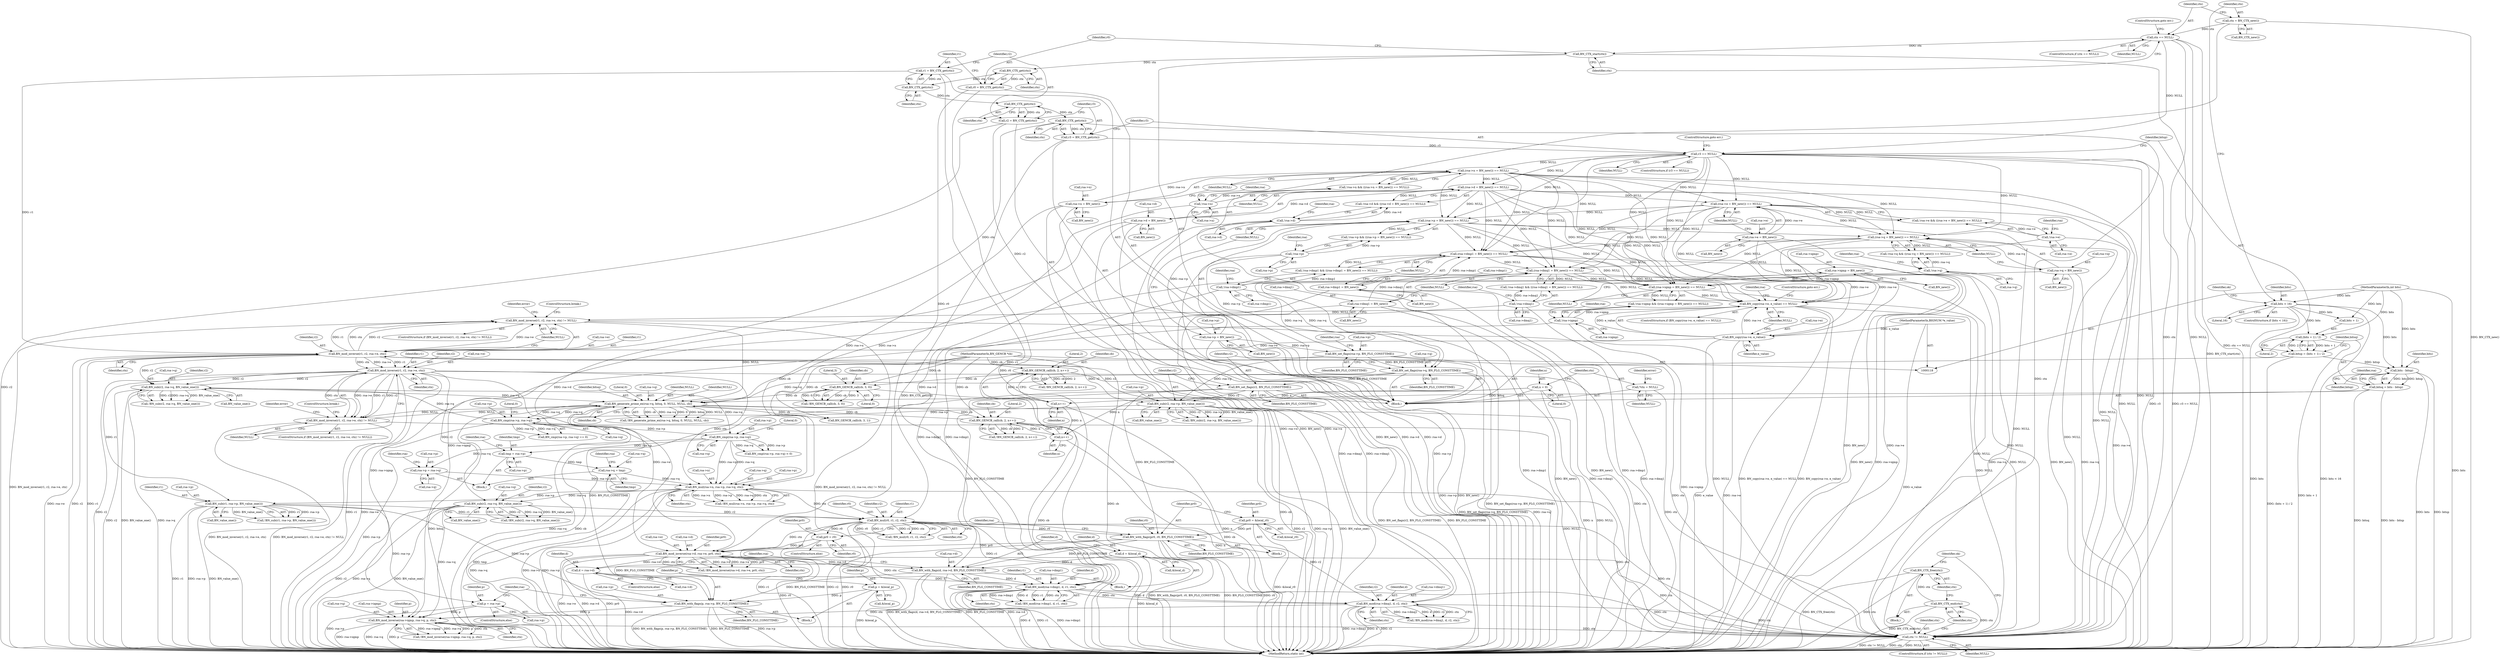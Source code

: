 digraph "0_openssl_349a41da1ad88ad87825414752a8ff5fdd6a6c3f@API" {
"1000695" [label="(Call,BN_CTX_free(ctx))"];
"1000693" [label="(Call,BN_CTX_end(ctx))"];
"1000689" [label="(Call,ctx != NULL)"];
"1000449" [label="(Call,BN_mod_inverse(r1, r2, rsa->e, ctx))"];
"1000369" [label="(Call,BN_mod_inverse(r1, r2, rsa->e, ctx))"];
"1000192" [label="(Call,r1 = BN_CTX_get(ctx))"];
"1000194" [label="(Call,BN_CTX_get(ctx))"];
"1000190" [label="(Call,BN_CTX_get(ctx))"];
"1000186" [label="(Call,BN_CTX_start(ctx))"];
"1000182" [label="(Call,ctx == NULL)"];
"1000178" [label="(Call,ctx = BN_CTX_new())"];
"1000359" [label="(Call,BN_sub(r2, rsa->p, BN_value_one()))"];
"1000352" [label="(Call,BN_set_flags(r2, BN_FLG_CONSTTIME))"];
"1000196" [label="(Call,r2 = BN_CTX_get(ctx))"];
"1000198" [label="(Call,BN_CTX_get(ctx))"];
"1000347" [label="(Call,BN_set_flags(rsa->q, BN_FLG_CONSTTIME))"];
"1000284" [label="(Call,rsa->q = BN_new())"];
"1000279" [label="(Call,!rsa->q)"];
"1000342" [label="(Call,BN_set_flags(rsa->p, BN_FLG_CONSTTIME))"];
"1000265" [label="(Call,!rsa->p)"];
"1000270" [label="(Call,rsa->p = BN_new())"];
"1000335" [label="(Call,BN_copy(rsa->e, e_value))"];
"1000251" [label="(Call,!rsa->e)"];
"1000256" [label="(Call,rsa->e = BN_new())"];
"1000121" [label="(MethodParameterIn,BIGNUM *e_value)"];
"1000202" [label="(Call,BN_CTX_get(ctx))"];
"1000439" [label="(Call,BN_sub(r2, rsa->q, BN_value_one()))"];
"1000429" [label="(Call,BN_cmp(rsa->p, rsa->q))"];
"1000418" [label="(Call,BN_generate_prime_ex(rsa->q, bitsq, 0, NULL, NULL, cb))"];
"1000216" [label="(Call,bitsq = bits - bitsp)"];
"1000218" [label="(Call,bits - bitsp)"];
"1000120" [label="(MethodParameterIn,int bits)"];
"1000167" [label="(Call,bits < 16)"];
"1000209" [label="(Call,bitsp = (bits + 1) / 2)"];
"1000211" [label="(Call,(bits + 1) / 2)"];
"1000368" [label="(Call,BN_mod_inverse(r1, r2, rsa->e, ctx) != NULL)"];
"1000334" [label="(Call,BN_copy(rsa->e, e_value) == NULL)"];
"1000325" [label="(Call,(rsa->iqmp = BN_new()) == NULL)"];
"1000326" [label="(Call,rsa->iqmp = BN_new())"];
"1000297" [label="(Call,(rsa->dmp1 = BN_new()) == NULL)"];
"1000298" [label="(Call,rsa->dmp1 = BN_new())"];
"1000283" [label="(Call,(rsa->q = BN_new()) == NULL)"];
"1000205" [label="(Call,r3 == NULL)"];
"1000200" [label="(Call,r3 = BN_CTX_get(ctx))"];
"1000255" [label="(Call,(rsa->e = BN_new()) == NULL)"];
"1000227" [label="(Call,(rsa->n = BN_new()) == NULL)"];
"1000228" [label="(Call,rsa->n = BN_new())"];
"1000241" [label="(Call,(rsa->d = BN_new()) == NULL)"];
"1000242" [label="(Call,rsa->d = BN_new())"];
"1000269" [label="(Call,(rsa->p = BN_new()) == NULL)"];
"1000311" [label="(Call,(rsa->dmq1 = BN_new()) == NULL)"];
"1000312" [label="(Call,rsa->dmq1 = BN_new())"];
"1000448" [label="(Call,BN_mod_inverse(r1, r2, rsa->e, ctx) != NULL)"];
"1000407" [label="(Call,BN_GENCB_call(cb, 3, 0))"];
"1000399" [label="(Call,BN_GENCB_call(cb, 2, n++))"];
"1000122" [label="(MethodParameterIn,BN_GENCB *cb)"];
"1000402" [label="(Call,n++)"];
"1000155" [label="(Call,n = 0)"];
"1000479" [label="(Call,BN_GENCB_call(cb, 2, n++))"];
"1000482" [label="(Call,n++)"];
"1000582" [label="(Call,BN_mod_inverse(rsa->d, rsa->e, pr0, ctx))"];
"1000237" [label="(Call,!rsa->d)"];
"1000577" [label="(Call,pr0 = r0)"];
"1000554" [label="(Call,BN_mul(r0, r1, r2, ctx))"];
"1000188" [label="(Call,r0 = BN_CTX_get(ctx))"];
"1000536" [label="(Call,BN_sub(r1, rsa->p, BN_value_one()))"];
"1000522" [label="(Call,BN_mul(rsa->n, rsa->p, rsa->q, ctx))"];
"1000223" [label="(Call,!rsa->n)"];
"1000508" [label="(Call,rsa->p = rsa->q)"];
"1000494" [label="(Call,BN_cmp(rsa->p, rsa->q))"];
"1000515" [label="(Call,rsa->q = tmp)"];
"1000503" [label="(Call,tmp = rsa->p)"];
"1000545" [label="(Call,BN_sub(r2, rsa->q, BN_value_one()))"];
"1000572" [label="(Call,BN_with_flags(pr0, r0, BN_FLG_CONSTTIME))"];
"1000568" [label="(Call,pr0 = &local_r0)"];
"1000159" [label="(Call,*ctx = NULL)"];
"1000618" [label="(Call,BN_mod(rsa->dmp1, d, r1, ctx))"];
"1000293" [label="(Call,!rsa->dmp1)"];
"1000604" [label="(Call,BN_with_flags(d, rsa->d, BN_FLG_CONSTTIME))"];
"1000600" [label="(Call,d = &local_d)"];
"1000611" [label="(Call,d = rsa->d)"];
"1000662" [label="(Call,BN_mod_inverse(rsa->iqmp, rsa->q, p, ctx))"];
"1000321" [label="(Call,!rsa->iqmp)"];
"1000655" [label="(Call,p = rsa->p)"];
"1000648" [label="(Call,BN_with_flags(p, rsa->p, BN_FLG_CONSTTIME))"];
"1000644" [label="(Call,p = &local_p)"];
"1000628" [label="(Call,BN_mod(rsa->dmq1, d, r2, ctx))"];
"1000307" [label="(Call,!rsa->dmq1)"];
"1000547" [label="(Call,rsa->q)"];
"1000519" [label="(Identifier,tmp)"];
"1000666" [label="(Call,rsa->q)"];
"1000479" [label="(Call,BN_GENCB_call(cb, 2, n++))"];
"1000195" [label="(Identifier,ctx)"];
"1000498" [label="(Call,rsa->q)"];
"1000600" [label="(Call,d = &local_d)"];
"1000204" [label="(ControlStructure,if (r3 == NULL))"];
"1000622" [label="(Identifier,d)"];
"1000340" [label="(Identifier,NULL)"];
"1000583" [label="(Call,rsa->d)"];
"1000225" [label="(Identifier,rsa)"];
"1000633" [label="(Identifier,r2)"];
"1000438" [label="(Call,!BN_sub(r2, rsa->q, BN_value_one()))"];
"1000430" [label="(Call,rsa->p)"];
"1000172" [label="(Identifier,ok)"];
"1000450" [label="(Identifier,r1)"];
"1000649" [label="(Identifier,p)"];
"1000178" [label="(Call,ctx = BN_CTX_new())"];
"1000604" [label="(Call,BN_with_flags(d, rsa->d, BN_FLG_CONSTTIME))"];
"1000270" [label="(Call,rsa->p = BN_new())"];
"1000180" [label="(Call,BN_CTX_new())"];
"1000251" [label="(Call,!rsa->e)"];
"1000653" [label="(Identifier,BN_FLG_CONSTTIME)"];
"1000196" [label="(Call,r2 = BN_CTX_get(ctx))"];
"1000314" [label="(Identifier,rsa)"];
"1000351" [label="(Identifier,BN_FLG_CONSTTIME)"];
"1000194" [label="(Call,BN_CTX_get(ctx))"];
"1000271" [label="(Call,rsa->p)"];
"1000334" [label="(Call,BN_copy(rsa->e, e_value) == NULL)"];
"1000198" [label="(Call,BN_CTX_get(ctx))"];
"1000122" [label="(MethodParameterIn,BN_GENCB *cb)"];
"1000219" [label="(Identifier,bits)"];
"1000215" [label="(Literal,2)"];
"1000423" [label="(Literal,0)"];
"1000407" [label="(Call,BN_GENCB_call(cb, 3, 0))"];
"1000260" [label="(Call,BN_new())"];
"1000378" [label="(ControlStructure,break;)"];
"1000694" [label="(Identifier,ctx)"];
"1000482" [label="(Call,n++)"];
"1000242" [label="(Call,rsa->d = BN_new())"];
"1000524" [label="(Identifier,rsa)"];
"1000419" [label="(Call,rsa->q)"];
"1000417" [label="(Call,!BN_generate_prime_ex(rsa->q, bitsq, 0, NULL, NULL, cb))"];
"1000558" [label="(Identifier,ctx)"];
"1000280" [label="(Call,rsa->q)"];
"1000436" [label="(Literal,0)"];
"1000546" [label="(Identifier,r2)"];
"1000689" [label="(Call,ctx != NULL)"];
"1000212" [label="(Call,bits + 1)"];
"1000458" [label="(ControlStructure,break;)"];
"1000188" [label="(Call,r0 = BN_CTX_get(ctx))"];
"1000181" [label="(ControlStructure,if (ctx == NULL))"];
"1000403" [label="(Identifier,n)"];
"1000579" [label="(Identifier,r0)"];
"1000504" [label="(Identifier,tmp)"];
"1000618" [label="(Call,BN_mod(rsa->dmp1, d, r1, ctx))"];
"1000311" [label="(Call,(rsa->dmq1 = BN_new()) == NULL)"];
"1000321" [label="(Call,!rsa->iqmp)"];
"1000654" [label="(ControlStructure,else)"];
"1000256" [label="(Call,rsa->e = BN_new())"];
"1000275" [label="(Identifier,NULL)"];
"1000285" [label="(Call,rsa->q)"];
"1000406" [label="(Call,!BN_GENCB_call(cb, 3, 0))"];
"1000224" [label="(Call,rsa->n)"];
"1000182" [label="(Call,ctx == NULL)"];
"1000320" [label="(Call,!rsa->iqmp && ((rsa->iqmp = BN_new()) == NULL))"];
"1000368" [label="(Call,BN_mod_inverse(r1, r2, rsa->e, ctx) != NULL)"];
"1000692" [label="(Block,)"];
"1000361" [label="(Call,rsa->p)"];
"1000246" [label="(Call,BN_new())"];
"1000243" [label="(Call,rsa->d)"];
"1000367" [label="(ControlStructure,if (BN_mod_inverse(r1, r2, rsa->e, ctx) != NULL))"];
"1000316" [label="(Call,BN_new())"];
"1000447" [label="(ControlStructure,if (BN_mod_inverse(r1, r2, rsa->e, ctx) != NULL))"];
"1000627" [label="(Call,!BN_mod(rsa->dmq1, d, r2, ctx))"];
"1000634" [label="(Identifier,ctx)"];
"1000624" [label="(Identifier,ctx)"];
"1000331" [label="(Identifier,NULL)"];
"1000207" [label="(Identifier,NULL)"];
"1000222" [label="(Call,!rsa->n && ((rsa->n = BN_new()) == NULL))"];
"1000279" [label="(Call,!rsa->q)"];
"1000247" [label="(Identifier,NULL)"];
"1000289" [label="(Identifier,NULL)"];
"1000646" [label="(Call,&local_p)"];
"1000121" [label="(MethodParameterIn,BIGNUM *e_value)"];
"1000193" [label="(Identifier,r1)"];
"1000449" [label="(Call,BN_mod_inverse(r1, r2, rsa->e, ctx))"];
"1000342" [label="(Call,BN_set_flags(rsa->p, BN_FLG_CONSTTIME))"];
"1000509" [label="(Call,rsa->p)"];
"1000502" [label="(Block,)"];
"1000584" [label="(Identifier,rsa)"];
"1000568" [label="(Call,pr0 = &local_r0)"];
"1000544" [label="(Call,!BN_sub(r2, rsa->q, BN_value_one()))"];
"1000313" [label="(Call,rsa->dmq1)"];
"1000216" [label="(Call,bitsq = bits - bitsp)"];
"1000360" [label="(Identifier,r2)"];
"1000574" [label="(Identifier,r0)"];
"1000439" [label="(Call,BN_sub(r2, rsa->q, BN_value_one()))"];
"1000508" [label="(Call,rsa->p = rsa->q)"];
"1000664" [label="(Identifier,rsa)"];
"1000522" [label="(Call,BN_mul(rsa->n, rsa->p, rsa->q, ctx))"];
"1000545" [label="(Call,BN_sub(r2, rsa->q, BN_value_one()))"];
"1000690" [label="(Identifier,ctx)"];
"1000372" [label="(Call,rsa->e)"];
"1000516" [label="(Call,rsa->q)"];
"1000326" [label="(Call,rsa->iqmp = BN_new())"];
"1000433" [label="(Call,rsa->q)"];
"1000510" [label="(Identifier,rsa)"];
"1000623" [label="(Identifier,r1)"];
"1000536" [label="(Call,BN_sub(r1, rsa->p, BN_value_one()))"];
"1000359" [label="(Call,BN_sub(r2, rsa->p, BN_value_one()))"];
"1000168" [label="(Identifier,bits)"];
"1000401" [label="(Literal,2)"];
"1000429" [label="(Call,BN_cmp(rsa->p, rsa->q))"];
"1000512" [label="(Call,rsa->q)"];
"1000567" [label="(Block,)"];
"1000375" [label="(Identifier,ctx)"];
"1000529" [label="(Call,rsa->q)"];
"1000532" [label="(Identifier,ctx)"];
"1000220" [label="(Identifier,bitsp)"];
"1000161" [label="(Identifier,NULL)"];
"1000503" [label="(Call,tmp = rsa->p)"];
"1000644" [label="(Call,p = &local_p)"];
"1000286" [label="(Identifier,rsa)"];
"1000455" [label="(Identifier,ctx)"];
"1000156" [label="(Identifier,n)"];
"1000619" [label="(Call,rsa->dmp1)"];
"1000655" [label="(Call,p = rsa->p)"];
"1000269" [label="(Call,(rsa->p = BN_new()) == NULL)"];
"1000227" [label="(Call,(rsa->n = BN_new()) == NULL)"];
"1000606" [label="(Call,rsa->d)"];
"1000526" [label="(Call,rsa->p)"];
"1000578" [label="(Identifier,pr0)"];
"1000312" [label="(Call,rsa->dmq1 = BN_new())"];
"1000538" [label="(Call,rsa->p)"];
"1000370" [label="(Identifier,r1)"];
"1000581" [label="(Call,!BN_mod_inverse(rsa->d, rsa->e, pr0, ctx))"];
"1000456" [label="(Identifier,NULL)"];
"1000620" [label="(Identifier,rsa)"];
"1000155" [label="(Call,n = 0)"];
"1000408" [label="(Identifier,cb)"];
"1000441" [label="(Call,rsa->q)"];
"1000250" [label="(Call,!rsa->e && ((rsa->e = BN_new()) == NULL))"];
"1000203" [label="(Identifier,ctx)"];
"1000688" [label="(ControlStructure,if (ctx != NULL))"];
"1000480" [label="(Identifier,cb)"];
"1000297" [label="(Call,(rsa->dmp1 = BN_new()) == NULL)"];
"1000576" [label="(ControlStructure,else)"];
"1000328" [label="(Identifier,rsa)"];
"1000613" [label="(Call,rsa->d)"];
"1000191" [label="(Identifier,ctx)"];
"1000327" [label="(Call,rsa->iqmp)"];
"1000612" [label="(Identifier,d)"];
"1000695" [label="(Call,BN_CTX_free(ctx))"];
"1000192" [label="(Call,r1 = BN_CTX_get(ctx))"];
"1000440" [label="(Identifier,r2)"];
"1000278" [label="(Call,!rsa->q && ((rsa->q = BN_new()) == NULL))"];
"1000333" [label="(ControlStructure,if (BN_copy(rsa->e, e_value) == NULL))"];
"1000632" [label="(Identifier,d)"];
"1000481" [label="(Literal,2)"];
"1000650" [label="(Call,rsa->p)"];
"1000555" [label="(Identifier,r0)"];
"1000206" [label="(Identifier,r3)"];
"1000451" [label="(Identifier,r2)"];
"1000228" [label="(Call,rsa->n = BN_new())"];
"1000236" [label="(Call,!rsa->d && ((rsa->d = BN_new()) == NULL))"];
"1000478" [label="(Call,!BN_GENCB_call(cb, 2, n++))"];
"1000611" [label="(Call,d = rsa->d)"];
"1000230" [label="(Identifier,rsa)"];
"1000187" [label="(Identifier,ctx)"];
"1000343" [label="(Call,rsa->p)"];
"1000661" [label="(Call,!BN_mod_inverse(rsa->iqmp, rsa->q, p, ctx))"];
"1000698" [label="(Identifier,ok)"];
"1000418" [label="(Call,BN_generate_prime_ex(rsa->q, bitsq, 0, NULL, NULL, cb))"];
"1000233" [label="(Identifier,NULL)"];
"1000557" [label="(Identifier,r2)"];
"1000569" [label="(Identifier,pr0)"];
"1000617" [label="(Call,!BN_mod(rsa->dmp1, d, r1, ctx))"];
"1000294" [label="(Call,rsa->dmp1)"];
"1000292" [label="(Call,!rsa->dmp1 && ((rsa->dmp1 = BN_new()) == NULL))"];
"1000232" [label="(Call,BN_new())"];
"1000699" [label="(MethodReturn,static int)"];
"1000335" [label="(Call,BN_copy(rsa->e, e_value))"];
"1000358" [label="(Call,!BN_sub(r2, rsa->p, BN_value_one()))"];
"1000274" [label="(Call,BN_new())"];
"1000218" [label="(Call,bits - bitsp)"];
"1000582" [label="(Call,BN_mod_inverse(rsa->d, rsa->e, pr0, ctx))"];
"1000380" [label="(Identifier,error)"];
"1000494" [label="(Call,BN_cmp(rsa->p, rsa->q))"];
"1000164" [label="(Identifier,error)"];
"1000645" [label="(Identifier,p)"];
"1000266" [label="(Call,rsa->p)"];
"1000629" [label="(Call,rsa->dmq1)"];
"1000554" [label="(Call,BN_mul(r0, r1, r2, ctx))"];
"1000325" [label="(Call,(rsa->iqmp = BN_new()) == NULL)"];
"1000371" [label="(Identifier,r2)"];
"1000483" [label="(Identifier,n)"];
"1000238" [label="(Call,rsa->d)"];
"1000308" [label="(Call,rsa->dmq1)"];
"1000577" [label="(Call,pr0 = r0)"];
"1000376" [label="(Identifier,NULL)"];
"1000200" [label="(Call,r3 = BN_CTX_get(ctx))"];
"1000261" [label="(Identifier,NULL)"];
"1000209" [label="(Call,bitsp = (bits + 1) / 2)"];
"1000353" [label="(Identifier,r2)"];
"1000628" [label="(Call,BN_mod(rsa->dmq1, d, r2, ctx))"];
"1000662" [label="(Call,BN_mod_inverse(rsa->iqmp, rsa->q, p, ctx))"];
"1000197" [label="(Identifier,r2)"];
"1000307" [label="(Call,!rsa->dmq1)"];
"1000369" [label="(Call,BN_mod_inverse(r1, r2, rsa->e, ctx))"];
"1000184" [label="(Identifier,NULL)"];
"1000264" [label="(Call,!rsa->p && ((rsa->p = BN_new()) == NULL))"];
"1000120" [label="(MethodParameterIn,int bits)"];
"1000410" [label="(Literal,0)"];
"1000229" [label="(Call,rsa->n)"];
"1000244" [label="(Identifier,rsa)"];
"1000426" [label="(Identifier,cb)"];
"1000487" [label="(Call,BN_GENCB_call(cb, 3, 1))"];
"1000166" [label="(ControlStructure,if (bits < 16))"];
"1000398" [label="(Call,!BN_GENCB_call(cb, 2, n++))"];
"1000348" [label="(Call,rsa->q)"];
"1000272" [label="(Identifier,rsa)"];
"1000601" [label="(Identifier,d)"];
"1000341" [label="(ControlStructure,goto err;)"];
"1000523" [label="(Call,rsa->n)"];
"1000505" [label="(Call,rsa->p)"];
"1000643" [label="(Block,)"];
"1000339" [label="(Identifier,e_value)"];
"1000186" [label="(Call,BN_CTX_start(ctx))"];
"1000409" [label="(Literal,3)"];
"1000521" [label="(Call,!BN_mul(rsa->n, rsa->p, rsa->q, ctx))"];
"1000570" [label="(Call,&local_r0)"];
"1000190" [label="(Call,BN_CTX_get(ctx))"];
"1000293" [label="(Call,!rsa->dmp1)"];
"1000300" [label="(Identifier,rsa)"];
"1000258" [label="(Identifier,rsa)"];
"1000283" [label="(Call,(rsa->q = BN_new()) == NULL)"];
"1000306" [label="(Call,!rsa->dmq1 && ((rsa->dmq1 = BN_new()) == NULL))"];
"1000444" [label="(Call,BN_value_one())"];
"1000160" [label="(Identifier,ctx)"];
"1000241" [label="(Call,(rsa->d = BN_new()) == NULL)"];
"1000425" [label="(Identifier,NULL)"];
"1000346" [label="(Identifier,BN_FLG_CONSTTIME)"];
"1000223" [label="(Call,!rsa->n)"];
"1000428" [label="(Call,BN_cmp(rsa->p, rsa->q) == 0)"];
"1000208" [label="(ControlStructure,goto err;)"];
"1000322" [label="(Call,rsa->iqmp)"];
"1000349" [label="(Identifier,rsa)"];
"1000590" [label="(Identifier,ctx)"];
"1000185" [label="(ControlStructure,goto err;)"];
"1000330" [label="(Call,BN_new())"];
"1000354" [label="(Identifier,BN_FLG_CONSTTIME)"];
"1000693" [label="(Call,BN_CTX_end(ctx))"];
"1000211" [label="(Call,(bits + 1) / 2)"];
"1000157" [label="(Literal,0)"];
"1000556" [label="(Identifier,r1)"];
"1000179" [label="(Identifier,ctx)"];
"1000541" [label="(Call,BN_value_one())"];
"1000517" [label="(Identifier,rsa)"];
"1000670" [label="(Identifier,ctx)"];
"1000656" [label="(Identifier,p)"];
"1000288" [label="(Call,BN_new())"];
"1000610" [label="(ControlStructure,else)"];
"1000495" [label="(Call,rsa->p)"];
"1000183" [label="(Identifier,ctx)"];
"1000317" [label="(Identifier,NULL)"];
"1000255" [label="(Call,(rsa->e = BN_new()) == NULL)"];
"1000352" [label="(Call,BN_set_flags(r2, BN_FLG_CONSTTIME))"];
"1000589" [label="(Identifier,pr0)"];
"1000535" [label="(Call,!BN_sub(r1, rsa->p, BN_value_one()))"];
"1000663" [label="(Call,rsa->iqmp)"];
"1000336" [label="(Call,rsa->e)"];
"1000201" [label="(Identifier,r3)"];
"1000402" [label="(Call,n++)"];
"1000399" [label="(Call,BN_GENCB_call(cb, 2, n++))"];
"1000299" [label="(Call,rsa->dmp1)"];
"1000298" [label="(Call,rsa->dmp1 = BN_new())"];
"1000265" [label="(Call,!rsa->p)"];
"1000303" [label="(Identifier,NULL)"];
"1000202" [label="(Call,BN_CTX_get(ctx))"];
"1000424" [label="(Identifier,NULL)"];
"1000169" [label="(Literal,16)"];
"1000553" [label="(Call,!BN_mul(r0, r1, r2, ctx))"];
"1000515" [label="(Call,rsa->q = tmp)"];
"1000550" [label="(Call,BN_value_one())"];
"1000657" [label="(Call,rsa->p)"];
"1000575" [label="(Identifier,BN_FLG_CONSTTIME)"];
"1000199" [label="(Identifier,ctx)"];
"1000205" [label="(Call,r3 == NULL)"];
"1000572" [label="(Call,BN_with_flags(pr0, r0, BN_FLG_CONSTTIME))"];
"1000696" [label="(Identifier,ctx)"];
"1000609" [label="(Identifier,BN_FLG_CONSTTIME)"];
"1000284" [label="(Call,rsa->q = BN_new())"];
"1000605" [label="(Identifier,d)"];
"1000452" [label="(Call,rsa->e)"];
"1000586" [label="(Call,rsa->e)"];
"1000493" [label="(Call,BN_cmp(rsa->p, rsa->q) < 0)"];
"1000648" [label="(Call,BN_with_flags(p, rsa->p, BN_FLG_CONSTTIME))"];
"1000448" [label="(Call,BN_mod_inverse(r1, r2, rsa->e, ctx) != NULL)"];
"1000210" [label="(Identifier,bitsp)"];
"1000501" [label="(Literal,0)"];
"1000237" [label="(Call,!rsa->d)"];
"1000573" [label="(Identifier,pr0)"];
"1000691" [label="(Identifier,NULL)"];
"1000159" [label="(Call,*ctx = NULL)"];
"1000537" [label="(Identifier,r1)"];
"1000599" [label="(Block,)"];
"1000344" [label="(Identifier,rsa)"];
"1000669" [label="(Identifier,p)"];
"1000217" [label="(Identifier,bitsq)"];
"1000460" [label="(Identifier,error)"];
"1000252" [label="(Call,rsa->e)"];
"1000123" [label="(Block,)"];
"1000347" [label="(Call,BN_set_flags(rsa->q, BN_FLG_CONSTTIME))"];
"1000302" [label="(Call,BN_new())"];
"1000602" [label="(Call,&local_d)"];
"1000257" [label="(Call,rsa->e)"];
"1000189" [label="(Identifier,r0)"];
"1000167" [label="(Call,bits < 16)"];
"1000400" [label="(Identifier,cb)"];
"1000364" [label="(Call,BN_value_one())"];
"1000422" [label="(Identifier,bitsq)"];
"1000695" -> "1000692"  [label="AST: "];
"1000695" -> "1000696"  [label="CFG: "];
"1000696" -> "1000695"  [label="AST: "];
"1000698" -> "1000695"  [label="CFG: "];
"1000695" -> "1000699"  [label="DDG: BN_CTX_free(ctx)"];
"1000695" -> "1000699"  [label="DDG: ctx"];
"1000693" -> "1000695"  [label="DDG: ctx"];
"1000693" -> "1000692"  [label="AST: "];
"1000693" -> "1000694"  [label="CFG: "];
"1000694" -> "1000693"  [label="AST: "];
"1000696" -> "1000693"  [label="CFG: "];
"1000693" -> "1000699"  [label="DDG: BN_CTX_end(ctx)"];
"1000689" -> "1000693"  [label="DDG: ctx"];
"1000689" -> "1000688"  [label="AST: "];
"1000689" -> "1000691"  [label="CFG: "];
"1000690" -> "1000689"  [label="AST: "];
"1000691" -> "1000689"  [label="AST: "];
"1000694" -> "1000689"  [label="CFG: "];
"1000698" -> "1000689"  [label="CFG: "];
"1000689" -> "1000699"  [label="DDG: ctx != NULL"];
"1000689" -> "1000699"  [label="DDG: ctx"];
"1000689" -> "1000699"  [label="DDG: NULL"];
"1000449" -> "1000689"  [label="DDG: ctx"];
"1000369" -> "1000689"  [label="DDG: ctx"];
"1000582" -> "1000689"  [label="DDG: ctx"];
"1000159" -> "1000689"  [label="DDG: ctx"];
"1000618" -> "1000689"  [label="DDG: ctx"];
"1000202" -> "1000689"  [label="DDG: ctx"];
"1000182" -> "1000689"  [label="DDG: ctx"];
"1000182" -> "1000689"  [label="DDG: NULL"];
"1000662" -> "1000689"  [label="DDG: ctx"];
"1000554" -> "1000689"  [label="DDG: ctx"];
"1000522" -> "1000689"  [label="DDG: ctx"];
"1000628" -> "1000689"  [label="DDG: ctx"];
"1000297" -> "1000689"  [label="DDG: NULL"];
"1000283" -> "1000689"  [label="DDG: NULL"];
"1000418" -> "1000689"  [label="DDG: NULL"];
"1000334" -> "1000689"  [label="DDG: NULL"];
"1000255" -> "1000689"  [label="DDG: NULL"];
"1000311" -> "1000689"  [label="DDG: NULL"];
"1000368" -> "1000689"  [label="DDG: NULL"];
"1000325" -> "1000689"  [label="DDG: NULL"];
"1000269" -> "1000689"  [label="DDG: NULL"];
"1000227" -> "1000689"  [label="DDG: NULL"];
"1000205" -> "1000689"  [label="DDG: NULL"];
"1000448" -> "1000689"  [label="DDG: NULL"];
"1000241" -> "1000689"  [label="DDG: NULL"];
"1000449" -> "1000448"  [label="AST: "];
"1000449" -> "1000455"  [label="CFG: "];
"1000450" -> "1000449"  [label="AST: "];
"1000451" -> "1000449"  [label="AST: "];
"1000452" -> "1000449"  [label="AST: "];
"1000455" -> "1000449"  [label="AST: "];
"1000456" -> "1000449"  [label="CFG: "];
"1000449" -> "1000699"  [label="DDG: r1"];
"1000449" -> "1000699"  [label="DDG: rsa->e"];
"1000449" -> "1000699"  [label="DDG: r2"];
"1000449" -> "1000439"  [label="DDG: r2"];
"1000449" -> "1000448"  [label="DDG: r1"];
"1000449" -> "1000448"  [label="DDG: r2"];
"1000449" -> "1000448"  [label="DDG: rsa->e"];
"1000449" -> "1000448"  [label="DDG: ctx"];
"1000369" -> "1000449"  [label="DDG: r1"];
"1000369" -> "1000449"  [label="DDG: rsa->e"];
"1000369" -> "1000449"  [label="DDG: ctx"];
"1000439" -> "1000449"  [label="DDG: r2"];
"1000449" -> "1000522"  [label="DDG: ctx"];
"1000449" -> "1000536"  [label="DDG: r1"];
"1000449" -> "1000545"  [label="DDG: r2"];
"1000449" -> "1000582"  [label="DDG: rsa->e"];
"1000369" -> "1000368"  [label="AST: "];
"1000369" -> "1000375"  [label="CFG: "];
"1000370" -> "1000369"  [label="AST: "];
"1000371" -> "1000369"  [label="AST: "];
"1000372" -> "1000369"  [label="AST: "];
"1000375" -> "1000369"  [label="AST: "];
"1000376" -> "1000369"  [label="CFG: "];
"1000369" -> "1000699"  [label="DDG: r1"];
"1000369" -> "1000699"  [label="DDG: rsa->e"];
"1000369" -> "1000699"  [label="DDG: r2"];
"1000369" -> "1000359"  [label="DDG: r2"];
"1000369" -> "1000368"  [label="DDG: r1"];
"1000369" -> "1000368"  [label="DDG: r2"];
"1000369" -> "1000368"  [label="DDG: rsa->e"];
"1000369" -> "1000368"  [label="DDG: ctx"];
"1000192" -> "1000369"  [label="DDG: r1"];
"1000359" -> "1000369"  [label="DDG: r2"];
"1000335" -> "1000369"  [label="DDG: rsa->e"];
"1000202" -> "1000369"  [label="DDG: ctx"];
"1000369" -> "1000439"  [label="DDG: r2"];
"1000192" -> "1000123"  [label="AST: "];
"1000192" -> "1000194"  [label="CFG: "];
"1000193" -> "1000192"  [label="AST: "];
"1000194" -> "1000192"  [label="AST: "];
"1000197" -> "1000192"  [label="CFG: "];
"1000192" -> "1000699"  [label="DDG: r1"];
"1000194" -> "1000192"  [label="DDG: ctx"];
"1000194" -> "1000195"  [label="CFG: "];
"1000195" -> "1000194"  [label="AST: "];
"1000190" -> "1000194"  [label="DDG: ctx"];
"1000194" -> "1000198"  [label="DDG: ctx"];
"1000190" -> "1000188"  [label="AST: "];
"1000190" -> "1000191"  [label="CFG: "];
"1000191" -> "1000190"  [label="AST: "];
"1000188" -> "1000190"  [label="CFG: "];
"1000190" -> "1000188"  [label="DDG: ctx"];
"1000186" -> "1000190"  [label="DDG: ctx"];
"1000186" -> "1000123"  [label="AST: "];
"1000186" -> "1000187"  [label="CFG: "];
"1000187" -> "1000186"  [label="AST: "];
"1000189" -> "1000186"  [label="CFG: "];
"1000186" -> "1000699"  [label="DDG: BN_CTX_start(ctx)"];
"1000182" -> "1000186"  [label="DDG: ctx"];
"1000182" -> "1000181"  [label="AST: "];
"1000182" -> "1000184"  [label="CFG: "];
"1000183" -> "1000182"  [label="AST: "];
"1000184" -> "1000182"  [label="AST: "];
"1000185" -> "1000182"  [label="CFG: "];
"1000187" -> "1000182"  [label="CFG: "];
"1000182" -> "1000699"  [label="DDG: ctx == NULL"];
"1000178" -> "1000182"  [label="DDG: ctx"];
"1000182" -> "1000205"  [label="DDG: NULL"];
"1000178" -> "1000123"  [label="AST: "];
"1000178" -> "1000180"  [label="CFG: "];
"1000179" -> "1000178"  [label="AST: "];
"1000180" -> "1000178"  [label="AST: "];
"1000183" -> "1000178"  [label="CFG: "];
"1000178" -> "1000699"  [label="DDG: BN_CTX_new()"];
"1000359" -> "1000358"  [label="AST: "];
"1000359" -> "1000364"  [label="CFG: "];
"1000360" -> "1000359"  [label="AST: "];
"1000361" -> "1000359"  [label="AST: "];
"1000364" -> "1000359"  [label="AST: "];
"1000358" -> "1000359"  [label="CFG: "];
"1000359" -> "1000699"  [label="DDG: rsa->p"];
"1000359" -> "1000699"  [label="DDG: BN_value_one()"];
"1000359" -> "1000699"  [label="DDG: r2"];
"1000359" -> "1000358"  [label="DDG: r2"];
"1000359" -> "1000358"  [label="DDG: rsa->p"];
"1000359" -> "1000358"  [label="DDG: BN_value_one()"];
"1000352" -> "1000359"  [label="DDG: r2"];
"1000342" -> "1000359"  [label="DDG: rsa->p"];
"1000359" -> "1000429"  [label="DDG: rsa->p"];
"1000352" -> "1000123"  [label="AST: "];
"1000352" -> "1000354"  [label="CFG: "];
"1000353" -> "1000352"  [label="AST: "];
"1000354" -> "1000352"  [label="AST: "];
"1000360" -> "1000352"  [label="CFG: "];
"1000352" -> "1000699"  [label="DDG: BN_set_flags(r2, BN_FLG_CONSTTIME)"];
"1000352" -> "1000699"  [label="DDG: BN_FLG_CONSTTIME"];
"1000196" -> "1000352"  [label="DDG: r2"];
"1000347" -> "1000352"  [label="DDG: BN_FLG_CONSTTIME"];
"1000352" -> "1000572"  [label="DDG: BN_FLG_CONSTTIME"];
"1000352" -> "1000604"  [label="DDG: BN_FLG_CONSTTIME"];
"1000352" -> "1000648"  [label="DDG: BN_FLG_CONSTTIME"];
"1000196" -> "1000123"  [label="AST: "];
"1000196" -> "1000198"  [label="CFG: "];
"1000197" -> "1000196"  [label="AST: "];
"1000198" -> "1000196"  [label="AST: "];
"1000201" -> "1000196"  [label="CFG: "];
"1000196" -> "1000699"  [label="DDG: r2"];
"1000198" -> "1000196"  [label="DDG: ctx"];
"1000198" -> "1000199"  [label="CFG: "];
"1000199" -> "1000198"  [label="AST: "];
"1000198" -> "1000202"  [label="DDG: ctx"];
"1000347" -> "1000123"  [label="AST: "];
"1000347" -> "1000351"  [label="CFG: "];
"1000348" -> "1000347"  [label="AST: "];
"1000351" -> "1000347"  [label="AST: "];
"1000353" -> "1000347"  [label="CFG: "];
"1000347" -> "1000699"  [label="DDG: rsa->q"];
"1000347" -> "1000699"  [label="DDG: BN_set_flags(rsa->q, BN_FLG_CONSTTIME)"];
"1000284" -> "1000347"  [label="DDG: rsa->q"];
"1000279" -> "1000347"  [label="DDG: rsa->q"];
"1000342" -> "1000347"  [label="DDG: BN_FLG_CONSTTIME"];
"1000347" -> "1000418"  [label="DDG: rsa->q"];
"1000284" -> "1000283"  [label="AST: "];
"1000284" -> "1000288"  [label="CFG: "];
"1000285" -> "1000284"  [label="AST: "];
"1000288" -> "1000284"  [label="AST: "];
"1000289" -> "1000284"  [label="CFG: "];
"1000284" -> "1000699"  [label="DDG: rsa->q"];
"1000284" -> "1000699"  [label="DDG: BN_new()"];
"1000284" -> "1000283"  [label="DDG: rsa->q"];
"1000279" -> "1000278"  [label="AST: "];
"1000279" -> "1000280"  [label="CFG: "];
"1000280" -> "1000279"  [label="AST: "];
"1000286" -> "1000279"  [label="CFG: "];
"1000278" -> "1000279"  [label="CFG: "];
"1000279" -> "1000699"  [label="DDG: rsa->q"];
"1000279" -> "1000278"  [label="DDG: rsa->q"];
"1000342" -> "1000123"  [label="AST: "];
"1000342" -> "1000346"  [label="CFG: "];
"1000343" -> "1000342"  [label="AST: "];
"1000346" -> "1000342"  [label="AST: "];
"1000349" -> "1000342"  [label="CFG: "];
"1000342" -> "1000699"  [label="DDG: BN_set_flags(rsa->p, BN_FLG_CONSTTIME)"];
"1000265" -> "1000342"  [label="DDG: rsa->p"];
"1000270" -> "1000342"  [label="DDG: rsa->p"];
"1000265" -> "1000264"  [label="AST: "];
"1000265" -> "1000266"  [label="CFG: "];
"1000266" -> "1000265"  [label="AST: "];
"1000272" -> "1000265"  [label="CFG: "];
"1000264" -> "1000265"  [label="CFG: "];
"1000265" -> "1000699"  [label="DDG: rsa->p"];
"1000265" -> "1000264"  [label="DDG: rsa->p"];
"1000270" -> "1000269"  [label="AST: "];
"1000270" -> "1000274"  [label="CFG: "];
"1000271" -> "1000270"  [label="AST: "];
"1000274" -> "1000270"  [label="AST: "];
"1000275" -> "1000270"  [label="CFG: "];
"1000270" -> "1000699"  [label="DDG: BN_new()"];
"1000270" -> "1000699"  [label="DDG: rsa->p"];
"1000270" -> "1000269"  [label="DDG: rsa->p"];
"1000335" -> "1000334"  [label="AST: "];
"1000335" -> "1000339"  [label="CFG: "];
"1000336" -> "1000335"  [label="AST: "];
"1000339" -> "1000335"  [label="AST: "];
"1000340" -> "1000335"  [label="CFG: "];
"1000335" -> "1000699"  [label="DDG: e_value"];
"1000335" -> "1000699"  [label="DDG: rsa->e"];
"1000335" -> "1000334"  [label="DDG: rsa->e"];
"1000335" -> "1000334"  [label="DDG: e_value"];
"1000251" -> "1000335"  [label="DDG: rsa->e"];
"1000256" -> "1000335"  [label="DDG: rsa->e"];
"1000121" -> "1000335"  [label="DDG: e_value"];
"1000251" -> "1000250"  [label="AST: "];
"1000251" -> "1000252"  [label="CFG: "];
"1000252" -> "1000251"  [label="AST: "];
"1000258" -> "1000251"  [label="CFG: "];
"1000250" -> "1000251"  [label="CFG: "];
"1000251" -> "1000699"  [label="DDG: rsa->e"];
"1000251" -> "1000250"  [label="DDG: rsa->e"];
"1000256" -> "1000255"  [label="AST: "];
"1000256" -> "1000260"  [label="CFG: "];
"1000257" -> "1000256"  [label="AST: "];
"1000260" -> "1000256"  [label="AST: "];
"1000261" -> "1000256"  [label="CFG: "];
"1000256" -> "1000699"  [label="DDG: BN_new()"];
"1000256" -> "1000699"  [label="DDG: rsa->e"];
"1000256" -> "1000255"  [label="DDG: rsa->e"];
"1000121" -> "1000118"  [label="AST: "];
"1000121" -> "1000699"  [label="DDG: e_value"];
"1000202" -> "1000200"  [label="AST: "];
"1000202" -> "1000203"  [label="CFG: "];
"1000203" -> "1000202"  [label="AST: "];
"1000200" -> "1000202"  [label="CFG: "];
"1000202" -> "1000200"  [label="DDG: ctx"];
"1000439" -> "1000438"  [label="AST: "];
"1000439" -> "1000444"  [label="CFG: "];
"1000440" -> "1000439"  [label="AST: "];
"1000441" -> "1000439"  [label="AST: "];
"1000444" -> "1000439"  [label="AST: "];
"1000438" -> "1000439"  [label="CFG: "];
"1000439" -> "1000699"  [label="DDG: r2"];
"1000439" -> "1000699"  [label="DDG: rsa->q"];
"1000439" -> "1000699"  [label="DDG: BN_value_one()"];
"1000439" -> "1000418"  [label="DDG: rsa->q"];
"1000439" -> "1000438"  [label="DDG: r2"];
"1000439" -> "1000438"  [label="DDG: rsa->q"];
"1000439" -> "1000438"  [label="DDG: BN_value_one()"];
"1000429" -> "1000439"  [label="DDG: rsa->q"];
"1000439" -> "1000494"  [label="DDG: rsa->q"];
"1000429" -> "1000428"  [label="AST: "];
"1000429" -> "1000433"  [label="CFG: "];
"1000430" -> "1000429"  [label="AST: "];
"1000433" -> "1000429"  [label="AST: "];
"1000436" -> "1000429"  [label="CFG: "];
"1000429" -> "1000699"  [label="DDG: rsa->p"];
"1000429" -> "1000418"  [label="DDG: rsa->q"];
"1000429" -> "1000428"  [label="DDG: rsa->p"];
"1000429" -> "1000428"  [label="DDG: rsa->q"];
"1000418" -> "1000429"  [label="DDG: rsa->q"];
"1000429" -> "1000494"  [label="DDG: rsa->p"];
"1000418" -> "1000417"  [label="AST: "];
"1000418" -> "1000426"  [label="CFG: "];
"1000419" -> "1000418"  [label="AST: "];
"1000422" -> "1000418"  [label="AST: "];
"1000423" -> "1000418"  [label="AST: "];
"1000424" -> "1000418"  [label="AST: "];
"1000425" -> "1000418"  [label="AST: "];
"1000426" -> "1000418"  [label="AST: "];
"1000417" -> "1000418"  [label="CFG: "];
"1000418" -> "1000699"  [label="DDG: cb"];
"1000418" -> "1000699"  [label="DDG: bitsq"];
"1000418" -> "1000699"  [label="DDG: rsa->q"];
"1000418" -> "1000417"  [label="DDG: cb"];
"1000418" -> "1000417"  [label="DDG: rsa->q"];
"1000418" -> "1000417"  [label="DDG: 0"];
"1000418" -> "1000417"  [label="DDG: bitsq"];
"1000418" -> "1000417"  [label="DDG: NULL"];
"1000216" -> "1000418"  [label="DDG: bitsq"];
"1000368" -> "1000418"  [label="DDG: NULL"];
"1000448" -> "1000418"  [label="DDG: NULL"];
"1000407" -> "1000418"  [label="DDG: cb"];
"1000479" -> "1000418"  [label="DDG: cb"];
"1000122" -> "1000418"  [label="DDG: cb"];
"1000418" -> "1000448"  [label="DDG: NULL"];
"1000418" -> "1000479"  [label="DDG: cb"];
"1000418" -> "1000487"  [label="DDG: cb"];
"1000216" -> "1000123"  [label="AST: "];
"1000216" -> "1000218"  [label="CFG: "];
"1000217" -> "1000216"  [label="AST: "];
"1000218" -> "1000216"  [label="AST: "];
"1000225" -> "1000216"  [label="CFG: "];
"1000216" -> "1000699"  [label="DDG: bitsq"];
"1000216" -> "1000699"  [label="DDG: bits - bitsp"];
"1000218" -> "1000216"  [label="DDG: bits"];
"1000218" -> "1000216"  [label="DDG: bitsp"];
"1000218" -> "1000220"  [label="CFG: "];
"1000219" -> "1000218"  [label="AST: "];
"1000220" -> "1000218"  [label="AST: "];
"1000218" -> "1000699"  [label="DDG: bits"];
"1000218" -> "1000699"  [label="DDG: bitsp"];
"1000120" -> "1000218"  [label="DDG: bits"];
"1000167" -> "1000218"  [label="DDG: bits"];
"1000209" -> "1000218"  [label="DDG: bitsp"];
"1000120" -> "1000118"  [label="AST: "];
"1000120" -> "1000699"  [label="DDG: bits"];
"1000120" -> "1000167"  [label="DDG: bits"];
"1000120" -> "1000211"  [label="DDG: bits"];
"1000120" -> "1000212"  [label="DDG: bits"];
"1000167" -> "1000166"  [label="AST: "];
"1000167" -> "1000169"  [label="CFG: "];
"1000168" -> "1000167"  [label="AST: "];
"1000169" -> "1000167"  [label="AST: "];
"1000172" -> "1000167"  [label="CFG: "];
"1000179" -> "1000167"  [label="CFG: "];
"1000167" -> "1000699"  [label="DDG: bits"];
"1000167" -> "1000699"  [label="DDG: bits < 16"];
"1000167" -> "1000211"  [label="DDG: bits"];
"1000167" -> "1000212"  [label="DDG: bits"];
"1000209" -> "1000123"  [label="AST: "];
"1000209" -> "1000211"  [label="CFG: "];
"1000210" -> "1000209"  [label="AST: "];
"1000211" -> "1000209"  [label="AST: "];
"1000217" -> "1000209"  [label="CFG: "];
"1000209" -> "1000699"  [label="DDG: (bits + 1) / 2"];
"1000211" -> "1000209"  [label="DDG: bits + 1"];
"1000211" -> "1000209"  [label="DDG: 2"];
"1000211" -> "1000215"  [label="CFG: "];
"1000212" -> "1000211"  [label="AST: "];
"1000215" -> "1000211"  [label="AST: "];
"1000211" -> "1000699"  [label="DDG: bits + 1"];
"1000368" -> "1000367"  [label="AST: "];
"1000368" -> "1000376"  [label="CFG: "];
"1000376" -> "1000368"  [label="AST: "];
"1000378" -> "1000368"  [label="CFG: "];
"1000380" -> "1000368"  [label="CFG: "];
"1000368" -> "1000699"  [label="DDG: BN_mod_inverse(r1, r2, rsa->e, ctx)"];
"1000368" -> "1000699"  [label="DDG: BN_mod_inverse(r1, r2, rsa->e, ctx) != NULL"];
"1000334" -> "1000368"  [label="DDG: NULL"];
"1000334" -> "1000333"  [label="AST: "];
"1000334" -> "1000340"  [label="CFG: "];
"1000340" -> "1000334"  [label="AST: "];
"1000341" -> "1000334"  [label="CFG: "];
"1000344" -> "1000334"  [label="CFG: "];
"1000334" -> "1000699"  [label="DDG: BN_copy(rsa->e, e_value) == NULL"];
"1000334" -> "1000699"  [label="DDG: BN_copy(rsa->e, e_value)"];
"1000325" -> "1000334"  [label="DDG: NULL"];
"1000297" -> "1000334"  [label="DDG: NULL"];
"1000283" -> "1000334"  [label="DDG: NULL"];
"1000205" -> "1000334"  [label="DDG: NULL"];
"1000255" -> "1000334"  [label="DDG: NULL"];
"1000241" -> "1000334"  [label="DDG: NULL"];
"1000311" -> "1000334"  [label="DDG: NULL"];
"1000269" -> "1000334"  [label="DDG: NULL"];
"1000227" -> "1000334"  [label="DDG: NULL"];
"1000325" -> "1000320"  [label="AST: "];
"1000325" -> "1000331"  [label="CFG: "];
"1000326" -> "1000325"  [label="AST: "];
"1000331" -> "1000325"  [label="AST: "];
"1000320" -> "1000325"  [label="CFG: "];
"1000325" -> "1000320"  [label="DDG: NULL"];
"1000326" -> "1000325"  [label="DDG: rsa->iqmp"];
"1000297" -> "1000325"  [label="DDG: NULL"];
"1000283" -> "1000325"  [label="DDG: NULL"];
"1000205" -> "1000325"  [label="DDG: NULL"];
"1000255" -> "1000325"  [label="DDG: NULL"];
"1000241" -> "1000325"  [label="DDG: NULL"];
"1000311" -> "1000325"  [label="DDG: NULL"];
"1000269" -> "1000325"  [label="DDG: NULL"];
"1000227" -> "1000325"  [label="DDG: NULL"];
"1000326" -> "1000330"  [label="CFG: "];
"1000327" -> "1000326"  [label="AST: "];
"1000330" -> "1000326"  [label="AST: "];
"1000331" -> "1000326"  [label="CFG: "];
"1000326" -> "1000699"  [label="DDG: BN_new()"];
"1000326" -> "1000699"  [label="DDG: rsa->iqmp"];
"1000326" -> "1000662"  [label="DDG: rsa->iqmp"];
"1000297" -> "1000292"  [label="AST: "];
"1000297" -> "1000303"  [label="CFG: "];
"1000298" -> "1000297"  [label="AST: "];
"1000303" -> "1000297"  [label="AST: "];
"1000292" -> "1000297"  [label="CFG: "];
"1000297" -> "1000292"  [label="DDG: NULL"];
"1000298" -> "1000297"  [label="DDG: rsa->dmp1"];
"1000283" -> "1000297"  [label="DDG: NULL"];
"1000205" -> "1000297"  [label="DDG: NULL"];
"1000255" -> "1000297"  [label="DDG: NULL"];
"1000241" -> "1000297"  [label="DDG: NULL"];
"1000269" -> "1000297"  [label="DDG: NULL"];
"1000227" -> "1000297"  [label="DDG: NULL"];
"1000297" -> "1000311"  [label="DDG: NULL"];
"1000298" -> "1000302"  [label="CFG: "];
"1000299" -> "1000298"  [label="AST: "];
"1000302" -> "1000298"  [label="AST: "];
"1000303" -> "1000298"  [label="CFG: "];
"1000298" -> "1000699"  [label="DDG: rsa->dmp1"];
"1000298" -> "1000699"  [label="DDG: BN_new()"];
"1000298" -> "1000618"  [label="DDG: rsa->dmp1"];
"1000283" -> "1000278"  [label="AST: "];
"1000283" -> "1000289"  [label="CFG: "];
"1000289" -> "1000283"  [label="AST: "];
"1000278" -> "1000283"  [label="CFG: "];
"1000283" -> "1000278"  [label="DDG: NULL"];
"1000205" -> "1000283"  [label="DDG: NULL"];
"1000255" -> "1000283"  [label="DDG: NULL"];
"1000241" -> "1000283"  [label="DDG: NULL"];
"1000269" -> "1000283"  [label="DDG: NULL"];
"1000227" -> "1000283"  [label="DDG: NULL"];
"1000283" -> "1000311"  [label="DDG: NULL"];
"1000205" -> "1000204"  [label="AST: "];
"1000205" -> "1000207"  [label="CFG: "];
"1000206" -> "1000205"  [label="AST: "];
"1000207" -> "1000205"  [label="AST: "];
"1000208" -> "1000205"  [label="CFG: "];
"1000210" -> "1000205"  [label="CFG: "];
"1000205" -> "1000699"  [label="DDG: r3"];
"1000205" -> "1000699"  [label="DDG: r3 == NULL"];
"1000200" -> "1000205"  [label="DDG: r3"];
"1000205" -> "1000227"  [label="DDG: NULL"];
"1000205" -> "1000241"  [label="DDG: NULL"];
"1000205" -> "1000255"  [label="DDG: NULL"];
"1000205" -> "1000269"  [label="DDG: NULL"];
"1000205" -> "1000311"  [label="DDG: NULL"];
"1000200" -> "1000123"  [label="AST: "];
"1000201" -> "1000200"  [label="AST: "];
"1000206" -> "1000200"  [label="CFG: "];
"1000200" -> "1000699"  [label="DDG: BN_CTX_get(ctx)"];
"1000255" -> "1000250"  [label="AST: "];
"1000255" -> "1000261"  [label="CFG: "];
"1000261" -> "1000255"  [label="AST: "];
"1000250" -> "1000255"  [label="CFG: "];
"1000255" -> "1000250"  [label="DDG: NULL"];
"1000227" -> "1000255"  [label="DDG: NULL"];
"1000241" -> "1000255"  [label="DDG: NULL"];
"1000255" -> "1000269"  [label="DDG: NULL"];
"1000255" -> "1000311"  [label="DDG: NULL"];
"1000227" -> "1000222"  [label="AST: "];
"1000227" -> "1000233"  [label="CFG: "];
"1000228" -> "1000227"  [label="AST: "];
"1000233" -> "1000227"  [label="AST: "];
"1000222" -> "1000227"  [label="CFG: "];
"1000227" -> "1000222"  [label="DDG: NULL"];
"1000228" -> "1000227"  [label="DDG: rsa->n"];
"1000227" -> "1000241"  [label="DDG: NULL"];
"1000227" -> "1000269"  [label="DDG: NULL"];
"1000227" -> "1000311"  [label="DDG: NULL"];
"1000228" -> "1000232"  [label="CFG: "];
"1000229" -> "1000228"  [label="AST: "];
"1000232" -> "1000228"  [label="AST: "];
"1000233" -> "1000228"  [label="CFG: "];
"1000228" -> "1000699"  [label="DDG: rsa->n"];
"1000228" -> "1000699"  [label="DDG: BN_new()"];
"1000228" -> "1000522"  [label="DDG: rsa->n"];
"1000241" -> "1000236"  [label="AST: "];
"1000241" -> "1000247"  [label="CFG: "];
"1000242" -> "1000241"  [label="AST: "];
"1000247" -> "1000241"  [label="AST: "];
"1000236" -> "1000241"  [label="CFG: "];
"1000241" -> "1000236"  [label="DDG: NULL"];
"1000242" -> "1000241"  [label="DDG: rsa->d"];
"1000241" -> "1000269"  [label="DDG: NULL"];
"1000241" -> "1000311"  [label="DDG: NULL"];
"1000242" -> "1000246"  [label="CFG: "];
"1000243" -> "1000242"  [label="AST: "];
"1000246" -> "1000242"  [label="AST: "];
"1000247" -> "1000242"  [label="CFG: "];
"1000242" -> "1000699"  [label="DDG: BN_new()"];
"1000242" -> "1000699"  [label="DDG: rsa->d"];
"1000242" -> "1000582"  [label="DDG: rsa->d"];
"1000269" -> "1000264"  [label="AST: "];
"1000269" -> "1000275"  [label="CFG: "];
"1000275" -> "1000269"  [label="AST: "];
"1000264" -> "1000269"  [label="CFG: "];
"1000269" -> "1000264"  [label="DDG: NULL"];
"1000269" -> "1000311"  [label="DDG: NULL"];
"1000311" -> "1000306"  [label="AST: "];
"1000311" -> "1000317"  [label="CFG: "];
"1000312" -> "1000311"  [label="AST: "];
"1000317" -> "1000311"  [label="AST: "];
"1000306" -> "1000311"  [label="CFG: "];
"1000311" -> "1000306"  [label="DDG: NULL"];
"1000312" -> "1000311"  [label="DDG: rsa->dmq1"];
"1000312" -> "1000316"  [label="CFG: "];
"1000313" -> "1000312"  [label="AST: "];
"1000316" -> "1000312"  [label="AST: "];
"1000317" -> "1000312"  [label="CFG: "];
"1000312" -> "1000699"  [label="DDG: BN_new()"];
"1000312" -> "1000699"  [label="DDG: rsa->dmq1"];
"1000312" -> "1000628"  [label="DDG: rsa->dmq1"];
"1000448" -> "1000447"  [label="AST: "];
"1000448" -> "1000456"  [label="CFG: "];
"1000456" -> "1000448"  [label="AST: "];
"1000458" -> "1000448"  [label="CFG: "];
"1000460" -> "1000448"  [label="CFG: "];
"1000448" -> "1000699"  [label="DDG: BN_mod_inverse(r1, r2, rsa->e, ctx)"];
"1000448" -> "1000699"  [label="DDG: BN_mod_inverse(r1, r2, rsa->e, ctx) != NULL"];
"1000407" -> "1000406"  [label="AST: "];
"1000407" -> "1000410"  [label="CFG: "];
"1000408" -> "1000407"  [label="AST: "];
"1000409" -> "1000407"  [label="AST: "];
"1000410" -> "1000407"  [label="AST: "];
"1000406" -> "1000407"  [label="CFG: "];
"1000407" -> "1000699"  [label="DDG: cb"];
"1000407" -> "1000406"  [label="DDG: cb"];
"1000407" -> "1000406"  [label="DDG: 3"];
"1000407" -> "1000406"  [label="DDG: 0"];
"1000399" -> "1000407"  [label="DDG: cb"];
"1000122" -> "1000407"  [label="DDG: cb"];
"1000399" -> "1000398"  [label="AST: "];
"1000399" -> "1000402"  [label="CFG: "];
"1000400" -> "1000399"  [label="AST: "];
"1000401" -> "1000399"  [label="AST: "];
"1000402" -> "1000399"  [label="AST: "];
"1000398" -> "1000399"  [label="CFG: "];
"1000399" -> "1000699"  [label="DDG: cb"];
"1000399" -> "1000398"  [label="DDG: cb"];
"1000399" -> "1000398"  [label="DDG: 2"];
"1000122" -> "1000399"  [label="DDG: cb"];
"1000402" -> "1000399"  [label="DDG: n"];
"1000122" -> "1000118"  [label="AST: "];
"1000122" -> "1000699"  [label="DDG: cb"];
"1000122" -> "1000479"  [label="DDG: cb"];
"1000122" -> "1000487"  [label="DDG: cb"];
"1000402" -> "1000403"  [label="CFG: "];
"1000403" -> "1000402"  [label="AST: "];
"1000402" -> "1000699"  [label="DDG: n"];
"1000155" -> "1000402"  [label="DDG: n"];
"1000402" -> "1000482"  [label="DDG: n"];
"1000155" -> "1000123"  [label="AST: "];
"1000155" -> "1000157"  [label="CFG: "];
"1000156" -> "1000155"  [label="AST: "];
"1000157" -> "1000155"  [label="AST: "];
"1000160" -> "1000155"  [label="CFG: "];
"1000155" -> "1000699"  [label="DDG: n"];
"1000155" -> "1000482"  [label="DDG: n"];
"1000479" -> "1000478"  [label="AST: "];
"1000479" -> "1000482"  [label="CFG: "];
"1000480" -> "1000479"  [label="AST: "];
"1000481" -> "1000479"  [label="AST: "];
"1000482" -> "1000479"  [label="AST: "];
"1000478" -> "1000479"  [label="CFG: "];
"1000479" -> "1000699"  [label="DDG: cb"];
"1000479" -> "1000478"  [label="DDG: cb"];
"1000479" -> "1000478"  [label="DDG: 2"];
"1000482" -> "1000479"  [label="DDG: n"];
"1000482" -> "1000483"  [label="CFG: "];
"1000483" -> "1000482"  [label="AST: "];
"1000482" -> "1000699"  [label="DDG: n"];
"1000582" -> "1000581"  [label="AST: "];
"1000582" -> "1000590"  [label="CFG: "];
"1000583" -> "1000582"  [label="AST: "];
"1000586" -> "1000582"  [label="AST: "];
"1000589" -> "1000582"  [label="AST: "];
"1000590" -> "1000582"  [label="AST: "];
"1000581" -> "1000582"  [label="CFG: "];
"1000582" -> "1000699"  [label="DDG: pr0"];
"1000582" -> "1000699"  [label="DDG: rsa->d"];
"1000582" -> "1000699"  [label="DDG: rsa->e"];
"1000582" -> "1000581"  [label="DDG: rsa->d"];
"1000582" -> "1000581"  [label="DDG: rsa->e"];
"1000582" -> "1000581"  [label="DDG: pr0"];
"1000582" -> "1000581"  [label="DDG: ctx"];
"1000237" -> "1000582"  [label="DDG: rsa->d"];
"1000577" -> "1000582"  [label="DDG: pr0"];
"1000572" -> "1000582"  [label="DDG: pr0"];
"1000554" -> "1000582"  [label="DDG: ctx"];
"1000582" -> "1000604"  [label="DDG: rsa->d"];
"1000582" -> "1000611"  [label="DDG: rsa->d"];
"1000582" -> "1000618"  [label="DDG: ctx"];
"1000237" -> "1000236"  [label="AST: "];
"1000237" -> "1000238"  [label="CFG: "];
"1000238" -> "1000237"  [label="AST: "];
"1000244" -> "1000237"  [label="CFG: "];
"1000236" -> "1000237"  [label="CFG: "];
"1000237" -> "1000699"  [label="DDG: rsa->d"];
"1000237" -> "1000236"  [label="DDG: rsa->d"];
"1000577" -> "1000576"  [label="AST: "];
"1000577" -> "1000579"  [label="CFG: "];
"1000578" -> "1000577"  [label="AST: "];
"1000579" -> "1000577"  [label="AST: "];
"1000584" -> "1000577"  [label="CFG: "];
"1000577" -> "1000699"  [label="DDG: r0"];
"1000554" -> "1000577"  [label="DDG: r0"];
"1000554" -> "1000553"  [label="AST: "];
"1000554" -> "1000558"  [label="CFG: "];
"1000555" -> "1000554"  [label="AST: "];
"1000556" -> "1000554"  [label="AST: "];
"1000557" -> "1000554"  [label="AST: "];
"1000558" -> "1000554"  [label="AST: "];
"1000553" -> "1000554"  [label="CFG: "];
"1000554" -> "1000699"  [label="DDG: r2"];
"1000554" -> "1000699"  [label="DDG: r0"];
"1000554" -> "1000699"  [label="DDG: r1"];
"1000554" -> "1000553"  [label="DDG: r0"];
"1000554" -> "1000553"  [label="DDG: r1"];
"1000554" -> "1000553"  [label="DDG: r2"];
"1000554" -> "1000553"  [label="DDG: ctx"];
"1000188" -> "1000554"  [label="DDG: r0"];
"1000536" -> "1000554"  [label="DDG: r1"];
"1000545" -> "1000554"  [label="DDG: r2"];
"1000522" -> "1000554"  [label="DDG: ctx"];
"1000554" -> "1000572"  [label="DDG: r0"];
"1000554" -> "1000618"  [label="DDG: r1"];
"1000554" -> "1000628"  [label="DDG: r2"];
"1000188" -> "1000123"  [label="AST: "];
"1000189" -> "1000188"  [label="AST: "];
"1000193" -> "1000188"  [label="CFG: "];
"1000188" -> "1000699"  [label="DDG: r0"];
"1000536" -> "1000535"  [label="AST: "];
"1000536" -> "1000541"  [label="CFG: "];
"1000537" -> "1000536"  [label="AST: "];
"1000538" -> "1000536"  [label="AST: "];
"1000541" -> "1000536"  [label="AST: "];
"1000535" -> "1000536"  [label="CFG: "];
"1000536" -> "1000699"  [label="DDG: rsa->p"];
"1000536" -> "1000699"  [label="DDG: r1"];
"1000536" -> "1000699"  [label="DDG: BN_value_one()"];
"1000536" -> "1000535"  [label="DDG: r1"];
"1000536" -> "1000535"  [label="DDG: rsa->p"];
"1000536" -> "1000535"  [label="DDG: BN_value_one()"];
"1000522" -> "1000536"  [label="DDG: rsa->p"];
"1000536" -> "1000648"  [label="DDG: rsa->p"];
"1000536" -> "1000655"  [label="DDG: rsa->p"];
"1000522" -> "1000521"  [label="AST: "];
"1000522" -> "1000532"  [label="CFG: "];
"1000523" -> "1000522"  [label="AST: "];
"1000526" -> "1000522"  [label="AST: "];
"1000529" -> "1000522"  [label="AST: "];
"1000532" -> "1000522"  [label="AST: "];
"1000521" -> "1000522"  [label="CFG: "];
"1000522" -> "1000699"  [label="DDG: rsa->p"];
"1000522" -> "1000699"  [label="DDG: rsa->q"];
"1000522" -> "1000699"  [label="DDG: rsa->n"];
"1000522" -> "1000521"  [label="DDG: rsa->n"];
"1000522" -> "1000521"  [label="DDG: rsa->p"];
"1000522" -> "1000521"  [label="DDG: rsa->q"];
"1000522" -> "1000521"  [label="DDG: ctx"];
"1000223" -> "1000522"  [label="DDG: rsa->n"];
"1000508" -> "1000522"  [label="DDG: rsa->p"];
"1000494" -> "1000522"  [label="DDG: rsa->p"];
"1000494" -> "1000522"  [label="DDG: rsa->q"];
"1000515" -> "1000522"  [label="DDG: rsa->q"];
"1000522" -> "1000545"  [label="DDG: rsa->q"];
"1000223" -> "1000222"  [label="AST: "];
"1000223" -> "1000224"  [label="CFG: "];
"1000224" -> "1000223"  [label="AST: "];
"1000230" -> "1000223"  [label="CFG: "];
"1000222" -> "1000223"  [label="CFG: "];
"1000223" -> "1000699"  [label="DDG: rsa->n"];
"1000223" -> "1000222"  [label="DDG: rsa->n"];
"1000508" -> "1000502"  [label="AST: "];
"1000508" -> "1000512"  [label="CFG: "];
"1000509" -> "1000508"  [label="AST: "];
"1000512" -> "1000508"  [label="AST: "];
"1000517" -> "1000508"  [label="CFG: "];
"1000494" -> "1000508"  [label="DDG: rsa->q"];
"1000494" -> "1000493"  [label="AST: "];
"1000494" -> "1000498"  [label="CFG: "];
"1000495" -> "1000494"  [label="AST: "];
"1000498" -> "1000494"  [label="AST: "];
"1000501" -> "1000494"  [label="CFG: "];
"1000494" -> "1000493"  [label="DDG: rsa->p"];
"1000494" -> "1000493"  [label="DDG: rsa->q"];
"1000494" -> "1000503"  [label="DDG: rsa->p"];
"1000515" -> "1000502"  [label="AST: "];
"1000515" -> "1000519"  [label="CFG: "];
"1000516" -> "1000515"  [label="AST: "];
"1000519" -> "1000515"  [label="AST: "];
"1000524" -> "1000515"  [label="CFG: "];
"1000515" -> "1000699"  [label="DDG: tmp"];
"1000503" -> "1000515"  [label="DDG: tmp"];
"1000503" -> "1000502"  [label="AST: "];
"1000503" -> "1000505"  [label="CFG: "];
"1000504" -> "1000503"  [label="AST: "];
"1000505" -> "1000503"  [label="AST: "];
"1000510" -> "1000503"  [label="CFG: "];
"1000545" -> "1000544"  [label="AST: "];
"1000545" -> "1000550"  [label="CFG: "];
"1000546" -> "1000545"  [label="AST: "];
"1000547" -> "1000545"  [label="AST: "];
"1000550" -> "1000545"  [label="AST: "];
"1000544" -> "1000545"  [label="CFG: "];
"1000545" -> "1000699"  [label="DDG: BN_value_one()"];
"1000545" -> "1000699"  [label="DDG: r2"];
"1000545" -> "1000699"  [label="DDG: rsa->q"];
"1000545" -> "1000544"  [label="DDG: r2"];
"1000545" -> "1000544"  [label="DDG: rsa->q"];
"1000545" -> "1000544"  [label="DDG: BN_value_one()"];
"1000545" -> "1000662"  [label="DDG: rsa->q"];
"1000572" -> "1000567"  [label="AST: "];
"1000572" -> "1000575"  [label="CFG: "];
"1000573" -> "1000572"  [label="AST: "];
"1000574" -> "1000572"  [label="AST: "];
"1000575" -> "1000572"  [label="AST: "];
"1000584" -> "1000572"  [label="CFG: "];
"1000572" -> "1000699"  [label="DDG: BN_FLG_CONSTTIME"];
"1000572" -> "1000699"  [label="DDG: r0"];
"1000572" -> "1000699"  [label="DDG: BN_with_flags(pr0, r0, BN_FLG_CONSTTIME)"];
"1000568" -> "1000572"  [label="DDG: pr0"];
"1000572" -> "1000604"  [label="DDG: BN_FLG_CONSTTIME"];
"1000572" -> "1000648"  [label="DDG: BN_FLG_CONSTTIME"];
"1000568" -> "1000567"  [label="AST: "];
"1000568" -> "1000570"  [label="CFG: "];
"1000569" -> "1000568"  [label="AST: "];
"1000570" -> "1000568"  [label="AST: "];
"1000573" -> "1000568"  [label="CFG: "];
"1000568" -> "1000699"  [label="DDG: &local_r0"];
"1000159" -> "1000123"  [label="AST: "];
"1000159" -> "1000161"  [label="CFG: "];
"1000160" -> "1000159"  [label="AST: "];
"1000161" -> "1000159"  [label="AST: "];
"1000164" -> "1000159"  [label="CFG: "];
"1000618" -> "1000617"  [label="AST: "];
"1000618" -> "1000624"  [label="CFG: "];
"1000619" -> "1000618"  [label="AST: "];
"1000622" -> "1000618"  [label="AST: "];
"1000623" -> "1000618"  [label="AST: "];
"1000624" -> "1000618"  [label="AST: "];
"1000617" -> "1000618"  [label="CFG: "];
"1000618" -> "1000699"  [label="DDG: d"];
"1000618" -> "1000699"  [label="DDG: r1"];
"1000618" -> "1000699"  [label="DDG: rsa->dmp1"];
"1000618" -> "1000617"  [label="DDG: rsa->dmp1"];
"1000618" -> "1000617"  [label="DDG: d"];
"1000618" -> "1000617"  [label="DDG: r1"];
"1000618" -> "1000617"  [label="DDG: ctx"];
"1000293" -> "1000618"  [label="DDG: rsa->dmp1"];
"1000604" -> "1000618"  [label="DDG: d"];
"1000611" -> "1000618"  [label="DDG: d"];
"1000618" -> "1000628"  [label="DDG: d"];
"1000618" -> "1000628"  [label="DDG: ctx"];
"1000293" -> "1000292"  [label="AST: "];
"1000293" -> "1000294"  [label="CFG: "];
"1000294" -> "1000293"  [label="AST: "];
"1000300" -> "1000293"  [label="CFG: "];
"1000292" -> "1000293"  [label="CFG: "];
"1000293" -> "1000699"  [label="DDG: rsa->dmp1"];
"1000293" -> "1000292"  [label="DDG: rsa->dmp1"];
"1000604" -> "1000599"  [label="AST: "];
"1000604" -> "1000609"  [label="CFG: "];
"1000605" -> "1000604"  [label="AST: "];
"1000606" -> "1000604"  [label="AST: "];
"1000609" -> "1000604"  [label="AST: "];
"1000620" -> "1000604"  [label="CFG: "];
"1000604" -> "1000699"  [label="DDG: BN_with_flags(d, rsa->d, BN_FLG_CONSTTIME)"];
"1000604" -> "1000699"  [label="DDG: BN_FLG_CONSTTIME"];
"1000604" -> "1000699"  [label="DDG: rsa->d"];
"1000600" -> "1000604"  [label="DDG: d"];
"1000604" -> "1000648"  [label="DDG: BN_FLG_CONSTTIME"];
"1000600" -> "1000599"  [label="AST: "];
"1000600" -> "1000602"  [label="CFG: "];
"1000601" -> "1000600"  [label="AST: "];
"1000602" -> "1000600"  [label="AST: "];
"1000605" -> "1000600"  [label="CFG: "];
"1000600" -> "1000699"  [label="DDG: &local_d"];
"1000611" -> "1000610"  [label="AST: "];
"1000611" -> "1000613"  [label="CFG: "];
"1000612" -> "1000611"  [label="AST: "];
"1000613" -> "1000611"  [label="AST: "];
"1000620" -> "1000611"  [label="CFG: "];
"1000611" -> "1000699"  [label="DDG: rsa->d"];
"1000662" -> "1000661"  [label="AST: "];
"1000662" -> "1000670"  [label="CFG: "];
"1000663" -> "1000662"  [label="AST: "];
"1000666" -> "1000662"  [label="AST: "];
"1000669" -> "1000662"  [label="AST: "];
"1000670" -> "1000662"  [label="AST: "];
"1000661" -> "1000662"  [label="CFG: "];
"1000662" -> "1000699"  [label="DDG: rsa->iqmp"];
"1000662" -> "1000699"  [label="DDG: rsa->q"];
"1000662" -> "1000699"  [label="DDG: p"];
"1000662" -> "1000661"  [label="DDG: rsa->iqmp"];
"1000662" -> "1000661"  [label="DDG: rsa->q"];
"1000662" -> "1000661"  [label="DDG: p"];
"1000662" -> "1000661"  [label="DDG: ctx"];
"1000321" -> "1000662"  [label="DDG: rsa->iqmp"];
"1000655" -> "1000662"  [label="DDG: p"];
"1000648" -> "1000662"  [label="DDG: p"];
"1000628" -> "1000662"  [label="DDG: ctx"];
"1000321" -> "1000320"  [label="AST: "];
"1000321" -> "1000322"  [label="CFG: "];
"1000322" -> "1000321"  [label="AST: "];
"1000328" -> "1000321"  [label="CFG: "];
"1000320" -> "1000321"  [label="CFG: "];
"1000321" -> "1000699"  [label="DDG: rsa->iqmp"];
"1000321" -> "1000320"  [label="DDG: rsa->iqmp"];
"1000655" -> "1000654"  [label="AST: "];
"1000655" -> "1000657"  [label="CFG: "];
"1000656" -> "1000655"  [label="AST: "];
"1000657" -> "1000655"  [label="AST: "];
"1000664" -> "1000655"  [label="CFG: "];
"1000655" -> "1000699"  [label="DDG: rsa->p"];
"1000648" -> "1000643"  [label="AST: "];
"1000648" -> "1000653"  [label="CFG: "];
"1000649" -> "1000648"  [label="AST: "];
"1000650" -> "1000648"  [label="AST: "];
"1000653" -> "1000648"  [label="AST: "];
"1000664" -> "1000648"  [label="CFG: "];
"1000648" -> "1000699"  [label="DDG: rsa->p"];
"1000648" -> "1000699"  [label="DDG: BN_with_flags(p, rsa->p, BN_FLG_CONSTTIME)"];
"1000648" -> "1000699"  [label="DDG: BN_FLG_CONSTTIME"];
"1000644" -> "1000648"  [label="DDG: p"];
"1000644" -> "1000643"  [label="AST: "];
"1000644" -> "1000646"  [label="CFG: "];
"1000645" -> "1000644"  [label="AST: "];
"1000646" -> "1000644"  [label="AST: "];
"1000649" -> "1000644"  [label="CFG: "];
"1000644" -> "1000699"  [label="DDG: &local_p"];
"1000628" -> "1000627"  [label="AST: "];
"1000628" -> "1000634"  [label="CFG: "];
"1000629" -> "1000628"  [label="AST: "];
"1000632" -> "1000628"  [label="AST: "];
"1000633" -> "1000628"  [label="AST: "];
"1000634" -> "1000628"  [label="AST: "];
"1000627" -> "1000628"  [label="CFG: "];
"1000628" -> "1000699"  [label="DDG: rsa->dmq1"];
"1000628" -> "1000699"  [label="DDG: d"];
"1000628" -> "1000699"  [label="DDG: r2"];
"1000628" -> "1000627"  [label="DDG: rsa->dmq1"];
"1000628" -> "1000627"  [label="DDG: d"];
"1000628" -> "1000627"  [label="DDG: r2"];
"1000628" -> "1000627"  [label="DDG: ctx"];
"1000307" -> "1000628"  [label="DDG: rsa->dmq1"];
"1000307" -> "1000306"  [label="AST: "];
"1000307" -> "1000308"  [label="CFG: "];
"1000308" -> "1000307"  [label="AST: "];
"1000314" -> "1000307"  [label="CFG: "];
"1000306" -> "1000307"  [label="CFG: "];
"1000307" -> "1000699"  [label="DDG: rsa->dmq1"];
"1000307" -> "1000306"  [label="DDG: rsa->dmq1"];
}
